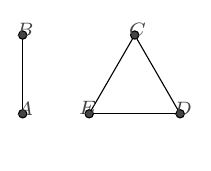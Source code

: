 \documentclass[crop,tikz]{standalone}
\usepackage{pgf,tikz}
\usepackage{mathrsfs}
\usetikzlibrary{arrows}
\pagestyle{empty}
\begin{document}
\definecolor{uuuuuu}{rgb}{0.267,0.267,0.267}
\begin{tikzpicture}[line cap=round,line join=round,>=triangle 45,x=1.0cm,y=1.0cm]
\clip(-0.288,-0.72) rectangle (2.389,1.445);
\draw (0.,1.)-- (0.,0.);
\draw (0.845,0.)-- (2.,0.);
\draw (2.,0.)-- (1.423,1.);
\draw (1.423,1.)-- (0.845,0.);
\begin{scriptsize}
\draw [fill=uuuuuu] (0.,0.) circle (1.5pt);
\draw[color=uuuuuu] (0.03,0.065) node {$A$};
\draw [fill=uuuuuu] (0.,1.) circle (1.5pt);
\draw[color=uuuuuu] (0.03,1.067) node {$B$};
\draw [fill=uuuuuu] (2.,0.) circle (1.5pt);
\draw[color=uuuuuu] (2.033,0.065) node {$D$};
\draw [fill=uuuuuu] (1.423,1.) circle (1.5pt);
\draw[color=uuuuuu] (1.457,1.067) node {$C$};
\draw [fill=uuuuuu] (0.845,0.) circle (1.5pt);
\draw[color=uuuuuu] (0.824,0.074) node {$E$};
\end{scriptsize}
\end{tikzpicture}
\end{document}
